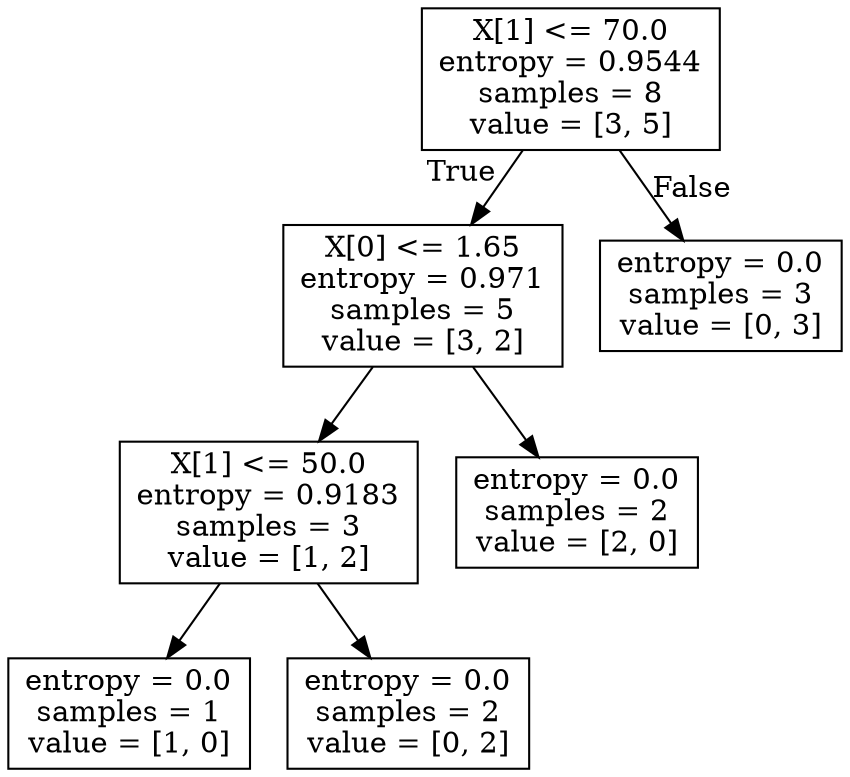 digraph Tree {
node [shape=box] ;
0 [label="X[1] <= 70.0\nentropy = 0.9544\nsamples = 8\nvalue = [3, 5]"] ;
1 [label="X[0] <= 1.65\nentropy = 0.971\nsamples = 5\nvalue = [3, 2]"] ;
0 -> 1 [labeldistance=2.5, labelangle=45, headlabel="True"] ;
2 [label="X[1] <= 50.0\nentropy = 0.9183\nsamples = 3\nvalue = [1, 2]"] ;
1 -> 2 ;
3 [label="entropy = 0.0\nsamples = 1\nvalue = [1, 0]"] ;
2 -> 3 ;
4 [label="entropy = 0.0\nsamples = 2\nvalue = [0, 2]"] ;
2 -> 4 ;
5 [label="entropy = 0.0\nsamples = 2\nvalue = [2, 0]"] ;
1 -> 5 ;
6 [label="entropy = 0.0\nsamples = 3\nvalue = [0, 3]"] ;
0 -> 6 [labeldistance=2.5, labelangle=-45, headlabel="False"] ;
}